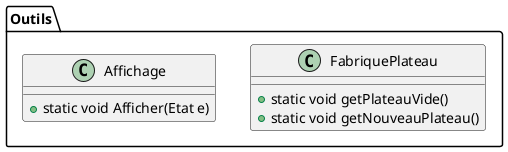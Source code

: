 @startuml
package Outils{
    class FabriquePlateau{
        + static void getPlateauVide()
        + static void getNouveauPlateau()
    }

    class "Affichage" as affichage{
        + static void Afficher(Etat e)
    }
}
@enduml